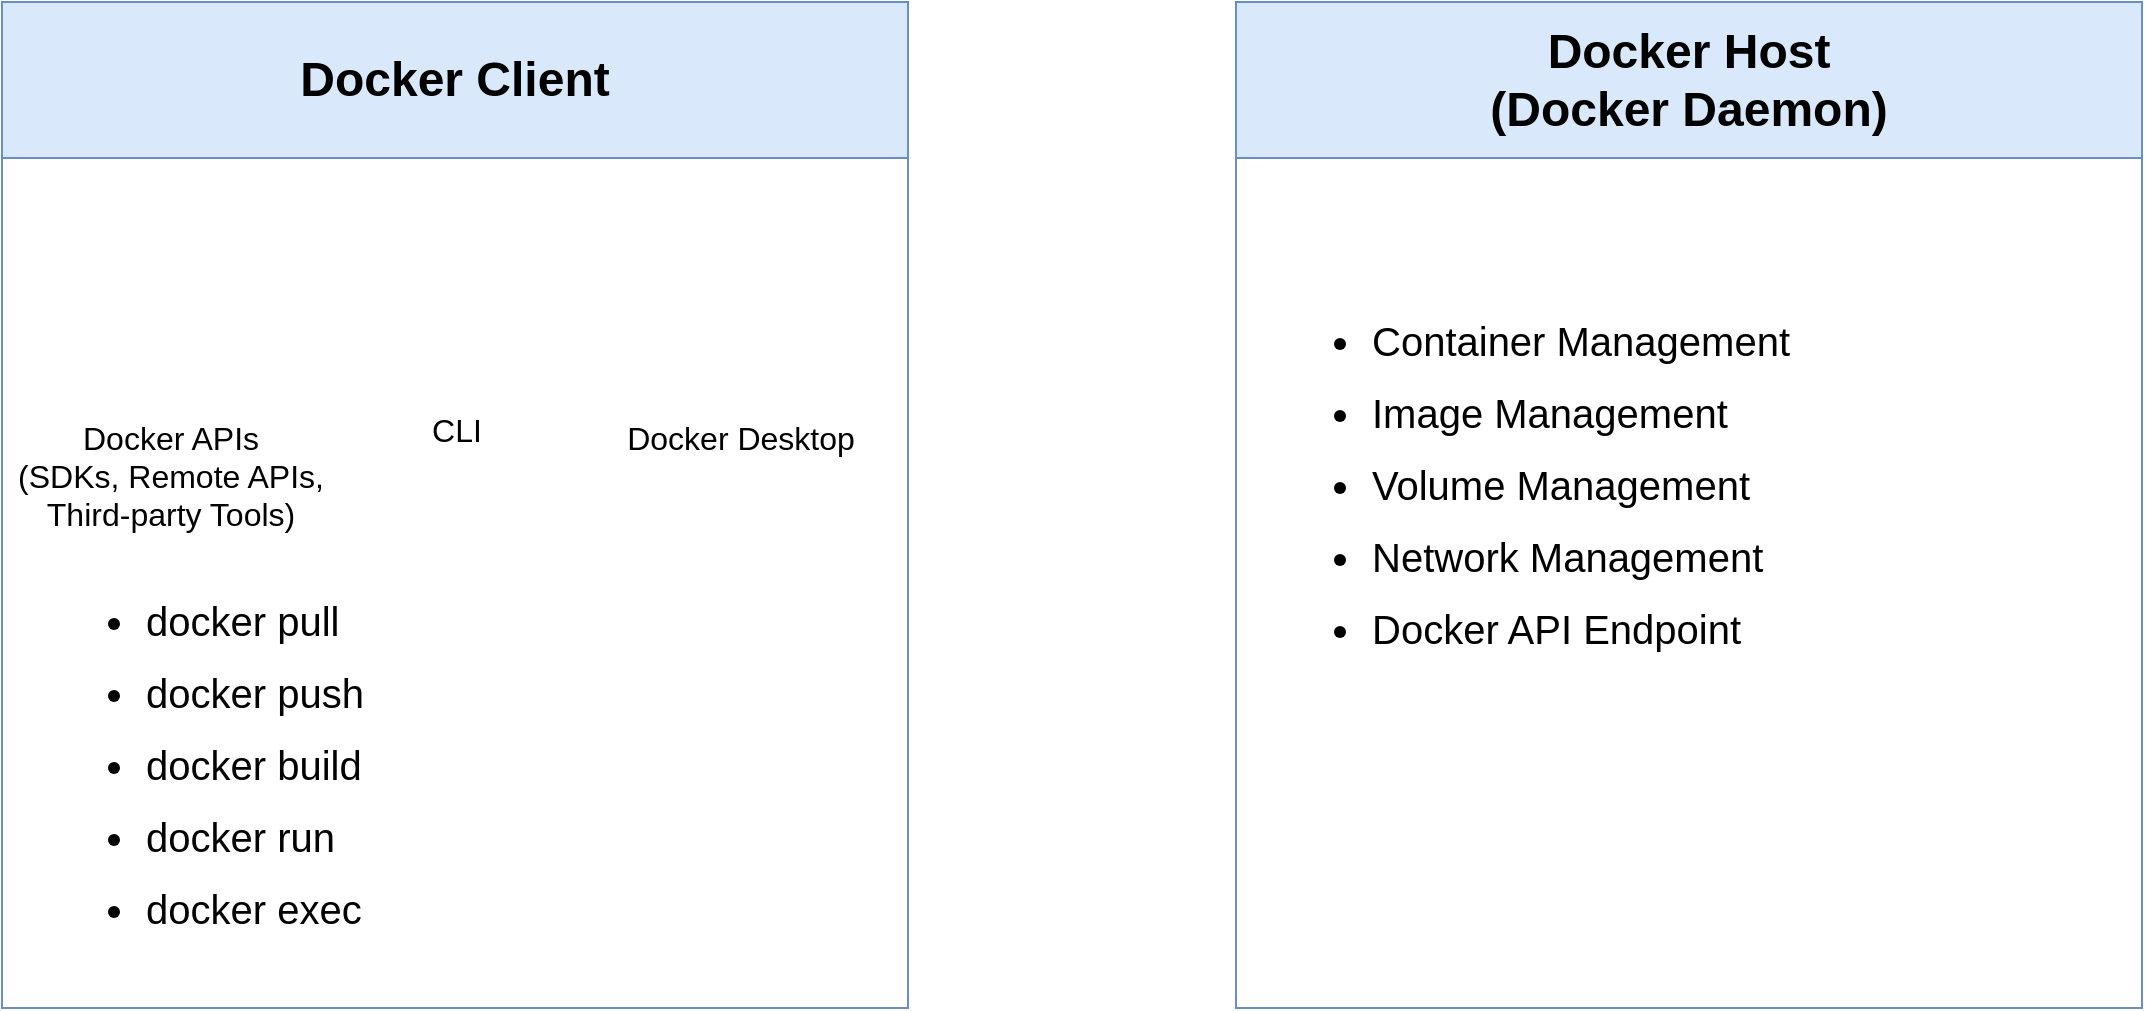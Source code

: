 <mxfile version="24.2.3" type="github">
  <diagram name="Page-1" id="jEuAUqV1S3o13dI7XlGj">
    <mxGraphModel dx="1957" dy="1240" grid="0" gridSize="10" guides="1" tooltips="1" connect="1" arrows="1" fold="1" page="0" pageScale="1" pageWidth="850" pageHeight="1100" math="0" shadow="0">
      <root>
        <mxCell id="0" />
        <mxCell id="1" parent="0" />
        <mxCell id="wBNyBA5yJIddWxxvAehc-1" value="Docker Client" style="swimlane;whiteSpace=wrap;html=1;startSize=78;fillColor=#dae8fc;strokeColor=#6c8ebf;fontSize=24;" vertex="1" parent="1">
          <mxGeometry x="324" y="265" width="453" height="503" as="geometry" />
        </mxCell>
        <mxCell id="wBNyBA5yJIddWxxvAehc-2" value="Docker Desktop" style="shape=image;html=1;verticalAlign=top;verticalLabelPosition=bottom;labelBackgroundColor=#ffffff;imageAspect=0;aspect=fixed;image=https://cdn1.iconfinder.com/data/icons/unicons-line-vol-3/24/docker-128.png;fontSize=16;" vertex="1" parent="wBNyBA5yJIddWxxvAehc-1">
          <mxGeometry x="319" y="102" width="100" height="100" as="geometry" />
        </mxCell>
        <mxCell id="wBNyBA5yJIddWxxvAehc-6" value="&lt;font style=&quot;font-size: 16px;&quot;&gt;Docker APIs&lt;/font&gt;&lt;div style=&quot;font-size: 16px;&quot;&gt;&lt;font style=&quot;font-size: 16px;&quot;&gt;(SDKs, Remote APIs,&lt;/font&gt;&lt;/div&gt;&lt;div style=&quot;font-size: 16px;&quot;&gt;&lt;font style=&quot;font-size: 16px;&quot;&gt;Third-party Tools)&lt;/font&gt;&lt;/div&gt;" style="shape=image;html=1;verticalAlign=top;verticalLabelPosition=bottom;labelBackgroundColor=#ffffff;imageAspect=0;aspect=fixed;image=https://cdn0.iconfinder.com/data/icons/social-media-2127/48/social_media_social_media_logo_docker-128.png" vertex="1" parent="wBNyBA5yJIddWxxvAehc-1">
          <mxGeometry x="34" y="102" width="100" height="100" as="geometry" />
        </mxCell>
        <mxCell id="wBNyBA5yJIddWxxvAehc-7" value="CLI" style="shape=image;html=1;verticalAlign=top;verticalLabelPosition=bottom;labelBackgroundColor=#ffffff;imageAspect=0;aspect=fixed;image=https://cdn4.iconfinder.com/data/icons/icocentre-free-icons/170/f-command_256-128.png;fontSize=16;" vertex="1" parent="wBNyBA5yJIddWxxvAehc-1">
          <mxGeometry x="183.25" y="111.75" width="86.5" height="86.5" as="geometry" />
        </mxCell>
        <mxCell id="wBNyBA5yJIddWxxvAehc-8" value="&lt;ul style=&quot;font-size: 20px; line-height: 180%;&quot;&gt;&lt;li style=&quot;font-size: 20px;&quot;&gt;docker pull&lt;/li&gt;&lt;li style=&quot;font-size: 20px;&quot;&gt;docker push&lt;/li&gt;&lt;li style=&quot;font-size: 20px;&quot;&gt;docker build&lt;/li&gt;&lt;li style=&quot;font-size: 20px;&quot;&gt;docker run&lt;/li&gt;&lt;li style=&quot;font-size: 20px;&quot;&gt;docker exec&lt;/li&gt;&lt;/ul&gt;" style="text;html=1;align=left;verticalAlign=middle;whiteSpace=wrap;rounded=0;fontSize=20;" vertex="1" parent="wBNyBA5yJIddWxxvAehc-1">
          <mxGeometry x="29.5" y="279" width="394" height="204" as="geometry" />
        </mxCell>
        <mxCell id="wBNyBA5yJIddWxxvAehc-10" value="Docker Host&lt;div&gt;(Docker Daemon)&lt;/div&gt;" style="swimlane;whiteSpace=wrap;html=1;startSize=78;fillColor=#dae8fc;strokeColor=#6c8ebf;fontSize=24;" vertex="1" parent="1">
          <mxGeometry x="941" y="265" width="453" height="503" as="geometry" />
        </mxCell>
        <mxCell id="wBNyBA5yJIddWxxvAehc-15" value="&lt;ul style=&quot;font-size: 20px; line-height: 180%;&quot;&gt;&lt;li style=&quot;font-size: 20px;&quot;&gt;Container Management&lt;/li&gt;&lt;li style=&quot;font-size: 20px;&quot;&gt;Image Management&lt;/li&gt;&lt;li style=&quot;font-size: 20px;&quot;&gt;Volume Management&lt;/li&gt;&lt;li style=&quot;font-size: 20px;&quot;&gt;Network Management&lt;/li&gt;&lt;li style=&quot;font-size: 20px;&quot;&gt;Docker API Endpoint&lt;/li&gt;&lt;/ul&gt;" style="text;html=1;align=left;verticalAlign=middle;whiteSpace=wrap;rounded=0;fontSize=20;" vertex="1" parent="wBNyBA5yJIddWxxvAehc-10">
          <mxGeometry x="26" y="113" width="397.5" height="256" as="geometry" />
        </mxCell>
      </root>
    </mxGraphModel>
  </diagram>
</mxfile>
